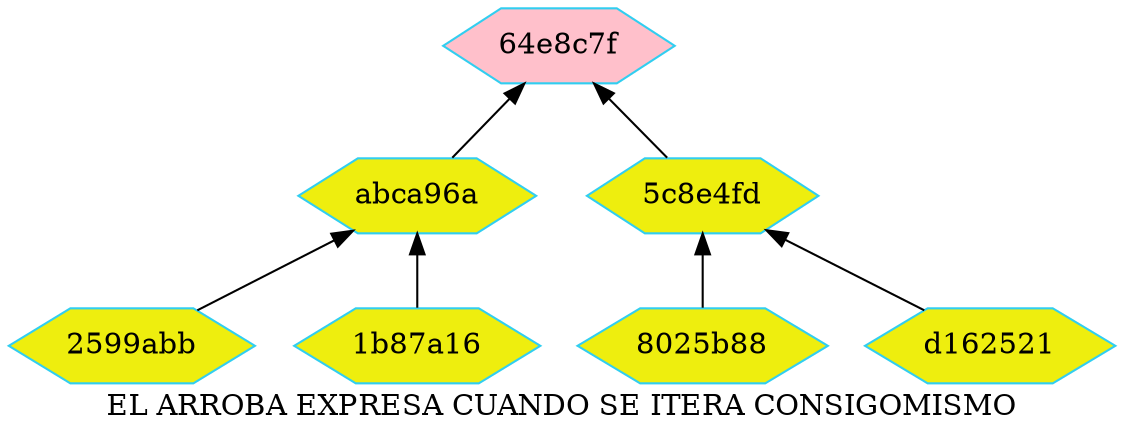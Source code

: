 digraph G
{label="EL ARROBA EXPRESA CUANDO SE ITERA CONSIGOMISMO"
        node[shape = hexagon]
        node[style = filled]
        node[fillcolor = "#EEEEE"]
        node[color = "#EEEEE"]
        node[color = "#31CEF0"]
        rankdir=BT;

"2599abb" -> "abca96a"
"1b87a16" -> "abca96a"
"8025b88" -> "5c8e4fd"
"d162521" -> "5c8e4fd"
"abca96a" -> "64e8c7f"
"5c8e4fd" -> "64e8c7f"
"64e8c7f"[fillcolor="pink"] 
}
